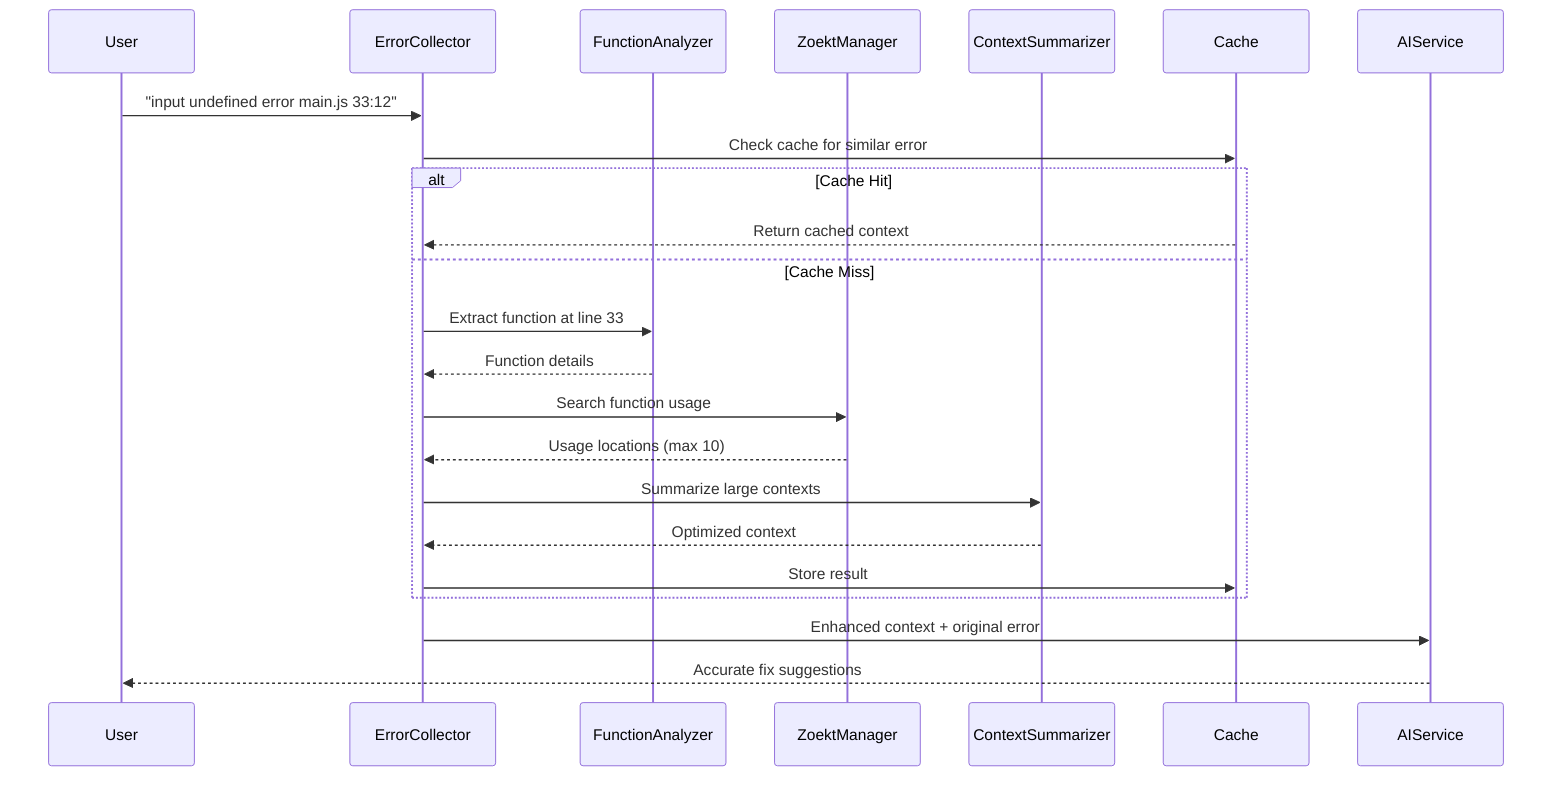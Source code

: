 sequenceDiagram
    participant User
    participant ErrorCollector
    participant FunctionAnalyzer  
    participant ZoektManager
    participant ContextSummarizer
    participant Cache
    participant AIService

    User->>ErrorCollector: "input undefined error main.js 33:12"
    ErrorCollector->>Cache: Check cache for similar error
    alt Cache Hit
        Cache-->>ErrorCollector: Return cached context
    else Cache Miss
        ErrorCollector->>FunctionAnalyzer: Extract function at line 33
        FunctionAnalyzer-->>ErrorCollector: Function details
        ErrorCollector->>ZoektManager: Search function usage
        ZoektManager-->>ErrorCollector: Usage locations (max 10)
        ErrorCollector->>ContextSummarizer: Summarize large contexts
        ContextSummarizer-->>ErrorCollector: Optimized context
        ErrorCollector->>Cache: Store result
    end
    ErrorCollector->>AIService: Enhanced context + original error
    AIService-->>User: Accurate fix suggestions